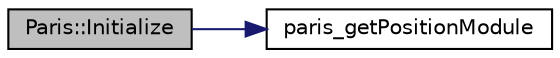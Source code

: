 digraph "Paris::Initialize"
{
 // LATEX_PDF_SIZE
  edge [fontname="Helvetica",fontsize="10",labelfontname="Helvetica",labelfontsize="10"];
  node [fontname="Helvetica",fontsize="10",shape=record];
  rankdir="LR";
  Node1 [label="Paris::Initialize",height=0.2,width=0.4,color="black", fillcolor="grey75", style="filled", fontcolor="black",tooltip=" "];
  Node1 -> Node2 [color="midnightblue",fontsize="10",style="solid",fontname="Helvetica"];
  Node2 [label="paris_getPositionModule",height=0.2,width=0.4,color="black", fillcolor="white", style="filled",URL="$_paris_8hpp.html#a3c82e9291cdf8abbc848c7cb6879c35f",tooltip=" "];
}

